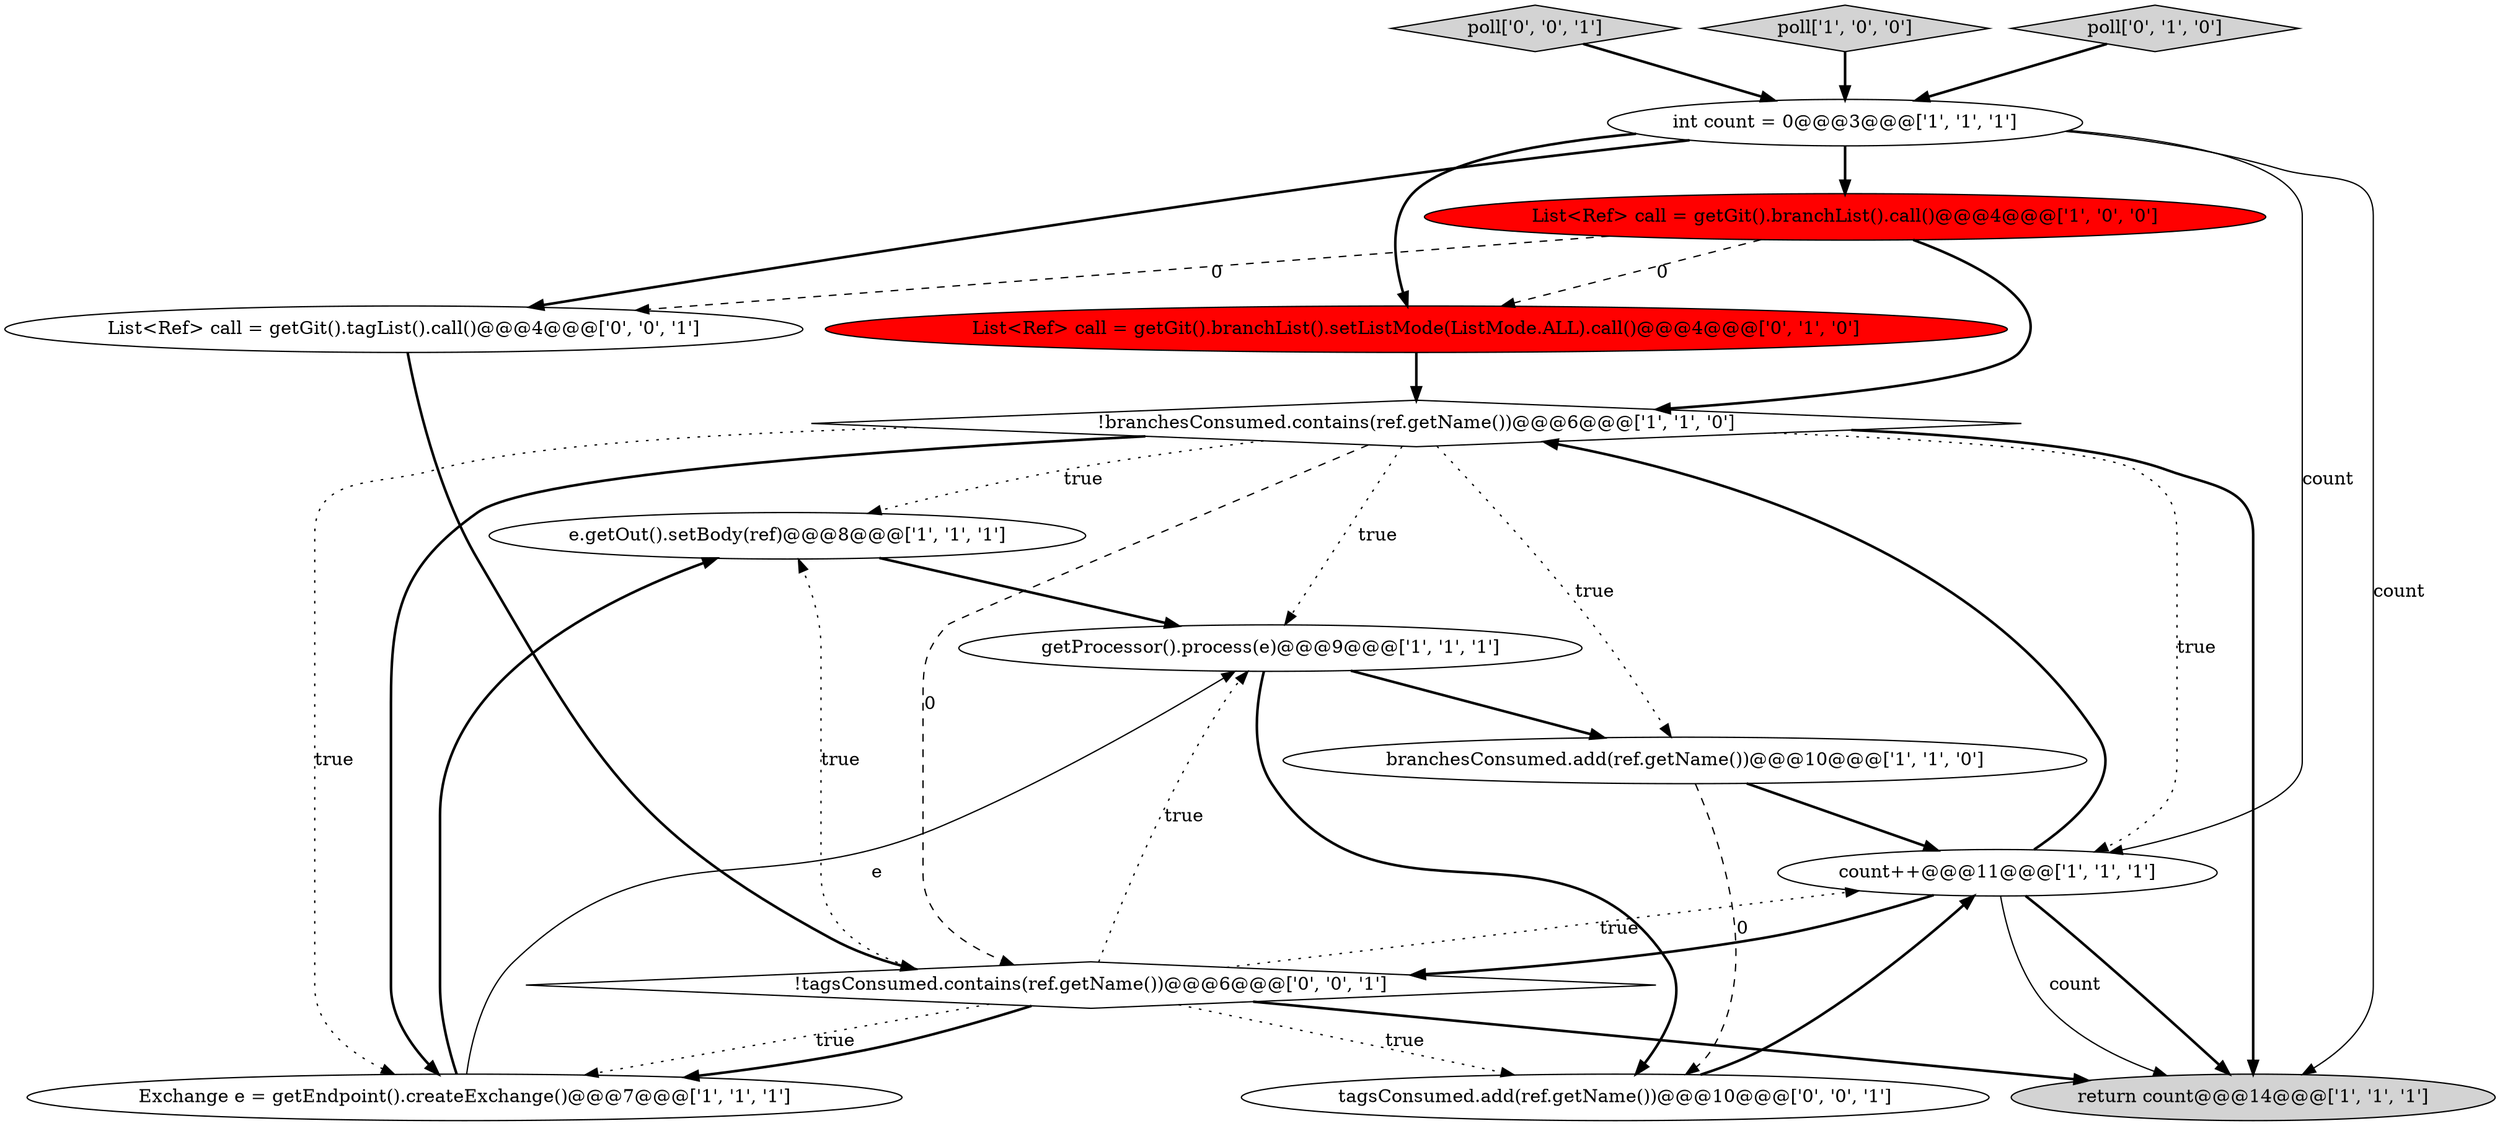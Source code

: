 digraph {
12 [style = filled, label = "poll['0', '0', '1']", fillcolor = lightgray, shape = diamond image = "AAA0AAABBB3BBB"];
0 [style = filled, label = "e.getOut().setBody(ref)@@@8@@@['1', '1', '1']", fillcolor = white, shape = ellipse image = "AAA0AAABBB1BBB"];
13 [style = filled, label = "!tagsConsumed.contains(ref.getName())@@@6@@@['0', '0', '1']", fillcolor = white, shape = diamond image = "AAA0AAABBB3BBB"];
4 [style = filled, label = "!branchesConsumed.contains(ref.getName())@@@6@@@['1', '1', '0']", fillcolor = white, shape = diamond image = "AAA0AAABBB1BBB"];
3 [style = filled, label = "int count = 0@@@3@@@['1', '1', '1']", fillcolor = white, shape = ellipse image = "AAA0AAABBB1BBB"];
8 [style = filled, label = "Exchange e = getEndpoint().createExchange()@@@7@@@['1', '1', '1']", fillcolor = white, shape = ellipse image = "AAA0AAABBB1BBB"];
7 [style = filled, label = "branchesConsumed.add(ref.getName())@@@10@@@['1', '1', '0']", fillcolor = white, shape = ellipse image = "AAA0AAABBB1BBB"];
9 [style = filled, label = "return count@@@14@@@['1', '1', '1']", fillcolor = lightgray, shape = ellipse image = "AAA0AAABBB1BBB"];
1 [style = filled, label = "poll['1', '0', '0']", fillcolor = lightgray, shape = diamond image = "AAA0AAABBB1BBB"];
10 [style = filled, label = "List<Ref> call = getGit().branchList().setListMode(ListMode.ALL).call()@@@4@@@['0', '1', '0']", fillcolor = red, shape = ellipse image = "AAA1AAABBB2BBB"];
14 [style = filled, label = "List<Ref> call = getGit().tagList().call()@@@4@@@['0', '0', '1']", fillcolor = white, shape = ellipse image = "AAA0AAABBB3BBB"];
5 [style = filled, label = "count++@@@11@@@['1', '1', '1']", fillcolor = white, shape = ellipse image = "AAA0AAABBB1BBB"];
15 [style = filled, label = "tagsConsumed.add(ref.getName())@@@10@@@['0', '0', '1']", fillcolor = white, shape = ellipse image = "AAA0AAABBB3BBB"];
6 [style = filled, label = "getProcessor().process(e)@@@9@@@['1', '1', '1']", fillcolor = white, shape = ellipse image = "AAA0AAABBB1BBB"];
11 [style = filled, label = "poll['0', '1', '0']", fillcolor = lightgray, shape = diamond image = "AAA0AAABBB2BBB"];
2 [style = filled, label = "List<Ref> call = getGit().branchList().call()@@@4@@@['1', '0', '0']", fillcolor = red, shape = ellipse image = "AAA1AAABBB1BBB"];
4->6 [style = dotted, label="true"];
13->6 [style = dotted, label="true"];
4->9 [style = bold, label=""];
4->5 [style = dotted, label="true"];
5->9 [style = bold, label=""];
0->6 [style = bold, label=""];
4->0 [style = dotted, label="true"];
3->14 [style = bold, label=""];
1->3 [style = bold, label=""];
4->8 [style = dotted, label="true"];
4->7 [style = dotted, label="true"];
13->5 [style = dotted, label="true"];
3->9 [style = solid, label="count"];
2->4 [style = bold, label=""];
8->6 [style = solid, label="e"];
6->15 [style = bold, label=""];
15->5 [style = bold, label=""];
2->10 [style = dashed, label="0"];
3->5 [style = solid, label="count"];
8->0 [style = bold, label=""];
3->10 [style = bold, label=""];
7->5 [style = bold, label=""];
2->14 [style = dashed, label="0"];
3->2 [style = bold, label=""];
11->3 [style = bold, label=""];
13->8 [style = dotted, label="true"];
13->0 [style = dotted, label="true"];
5->9 [style = solid, label="count"];
5->13 [style = bold, label=""];
5->4 [style = bold, label=""];
10->4 [style = bold, label=""];
7->15 [style = dashed, label="0"];
4->8 [style = bold, label=""];
13->15 [style = dotted, label="true"];
12->3 [style = bold, label=""];
13->9 [style = bold, label=""];
14->13 [style = bold, label=""];
13->8 [style = bold, label=""];
6->7 [style = bold, label=""];
4->13 [style = dashed, label="0"];
}
